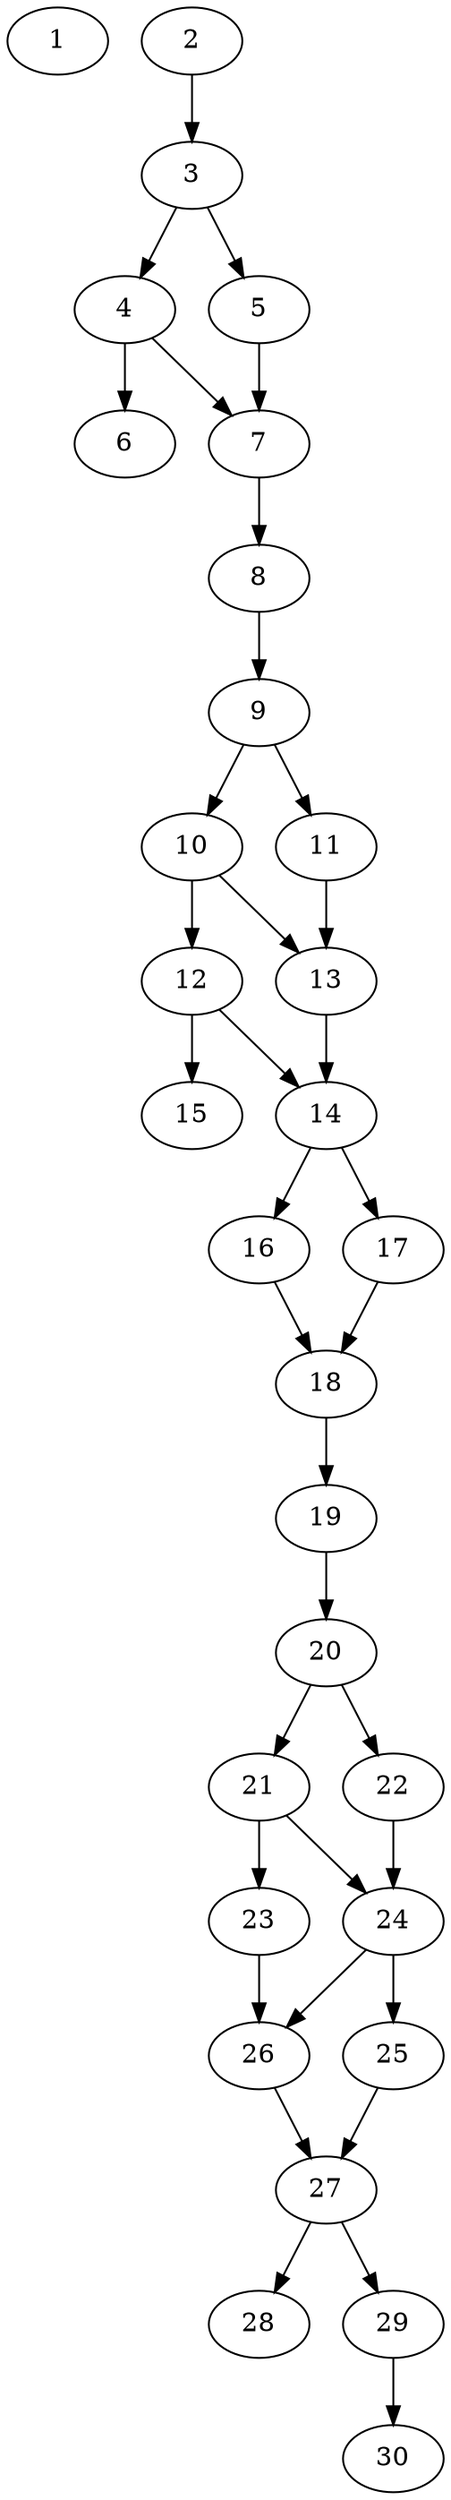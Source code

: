 // DAG automatically generated by daggen at Thu Oct  3 14:04:18 2019
// ./daggen --dot -n 30 --ccr 0.4 --fat 0.3 --regular 0.9 --density 0.6 --mindata 5242880 --maxdata 52428800 
digraph G {
  1 [size="97566720", alpha="0.12", expect_size="39026688"] 
  2 [size="116707840", alpha="0.16", expect_size="46683136"] 
  2 -> 3 [size ="46683136"]
  3 [size="118499840", alpha="0.09", expect_size="47399936"] 
  3 -> 4 [size ="47399936"]
  3 -> 5 [size ="47399936"]
  4 [size="32719360", alpha="0.01", expect_size="13087744"] 
  4 -> 6 [size ="13087744"]
  4 -> 7 [size ="13087744"]
  5 [size="16296960", alpha="0.00", expect_size="6518784"] 
  5 -> 7 [size ="6518784"]
  6 [size="123983360", alpha="0.05", expect_size="49593344"] 
  7 [size="69150720", alpha="0.04", expect_size="27660288"] 
  7 -> 8 [size ="27660288"]
  8 [size="34245120", alpha="0.05", expect_size="13698048"] 
  8 -> 9 [size ="13698048"]
  9 [size="71375360", alpha="0.00", expect_size="28550144"] 
  9 -> 10 [size ="28550144"]
  9 -> 11 [size ="28550144"]
  10 [size="46819840", alpha="0.15", expect_size="18727936"] 
  10 -> 12 [size ="18727936"]
  10 -> 13 [size ="18727936"]
  11 [size="100948480", alpha="0.13", expect_size="40379392"] 
  11 -> 13 [size ="40379392"]
  12 [size="56645120", alpha="0.08", expect_size="22658048"] 
  12 -> 14 [size ="22658048"]
  12 -> 15 [size ="22658048"]
  13 [size="33425920", alpha="0.12", expect_size="13370368"] 
  13 -> 14 [size ="13370368"]
  14 [size="85908480", alpha="0.04", expect_size="34363392"] 
  14 -> 16 [size ="34363392"]
  14 -> 17 [size ="34363392"]
  15 [size="90798080", alpha="0.19", expect_size="36319232"] 
  16 [size="91192320", alpha="0.20", expect_size="36476928"] 
  16 -> 18 [size ="36476928"]
  17 [size="122091520", alpha="0.19", expect_size="48836608"] 
  17 -> 18 [size ="48836608"]
  18 [size="27176960", alpha="0.06", expect_size="10870784"] 
  18 -> 19 [size ="10870784"]
  19 [size="58539520", alpha="0.11", expect_size="23415808"] 
  19 -> 20 [size ="23415808"]
  20 [size="61189120", alpha="0.20", expect_size="24475648"] 
  20 -> 21 [size ="24475648"]
  20 -> 22 [size ="24475648"]
  21 [size="32081920", alpha="0.03", expect_size="12832768"] 
  21 -> 23 [size ="12832768"]
  21 -> 24 [size ="12832768"]
  22 [size="106173440", alpha="0.04", expect_size="42469376"] 
  22 -> 24 [size ="42469376"]
  23 [size="35036160", alpha="0.03", expect_size="14014464"] 
  23 -> 26 [size ="14014464"]
  24 [size="105497600", alpha="0.06", expect_size="42199040"] 
  24 -> 25 [size ="42199040"]
  24 -> 26 [size ="42199040"]
  25 [size="131056640", alpha="0.08", expect_size="52422656"] 
  25 -> 27 [size ="52422656"]
  26 [size="125777920", alpha="0.10", expect_size="50311168"] 
  26 -> 27 [size ="50311168"]
  27 [size="123453440", alpha="0.01", expect_size="49381376"] 
  27 -> 28 [size ="49381376"]
  27 -> 29 [size ="49381376"]
  28 [size="116464640", alpha="0.16", expect_size="46585856"] 
  29 [size="33930240", alpha="0.00", expect_size="13572096"] 
  29 -> 30 [size ="13572096"]
  30 [size="97272320", alpha="0.11", expect_size="38908928"] 
}
